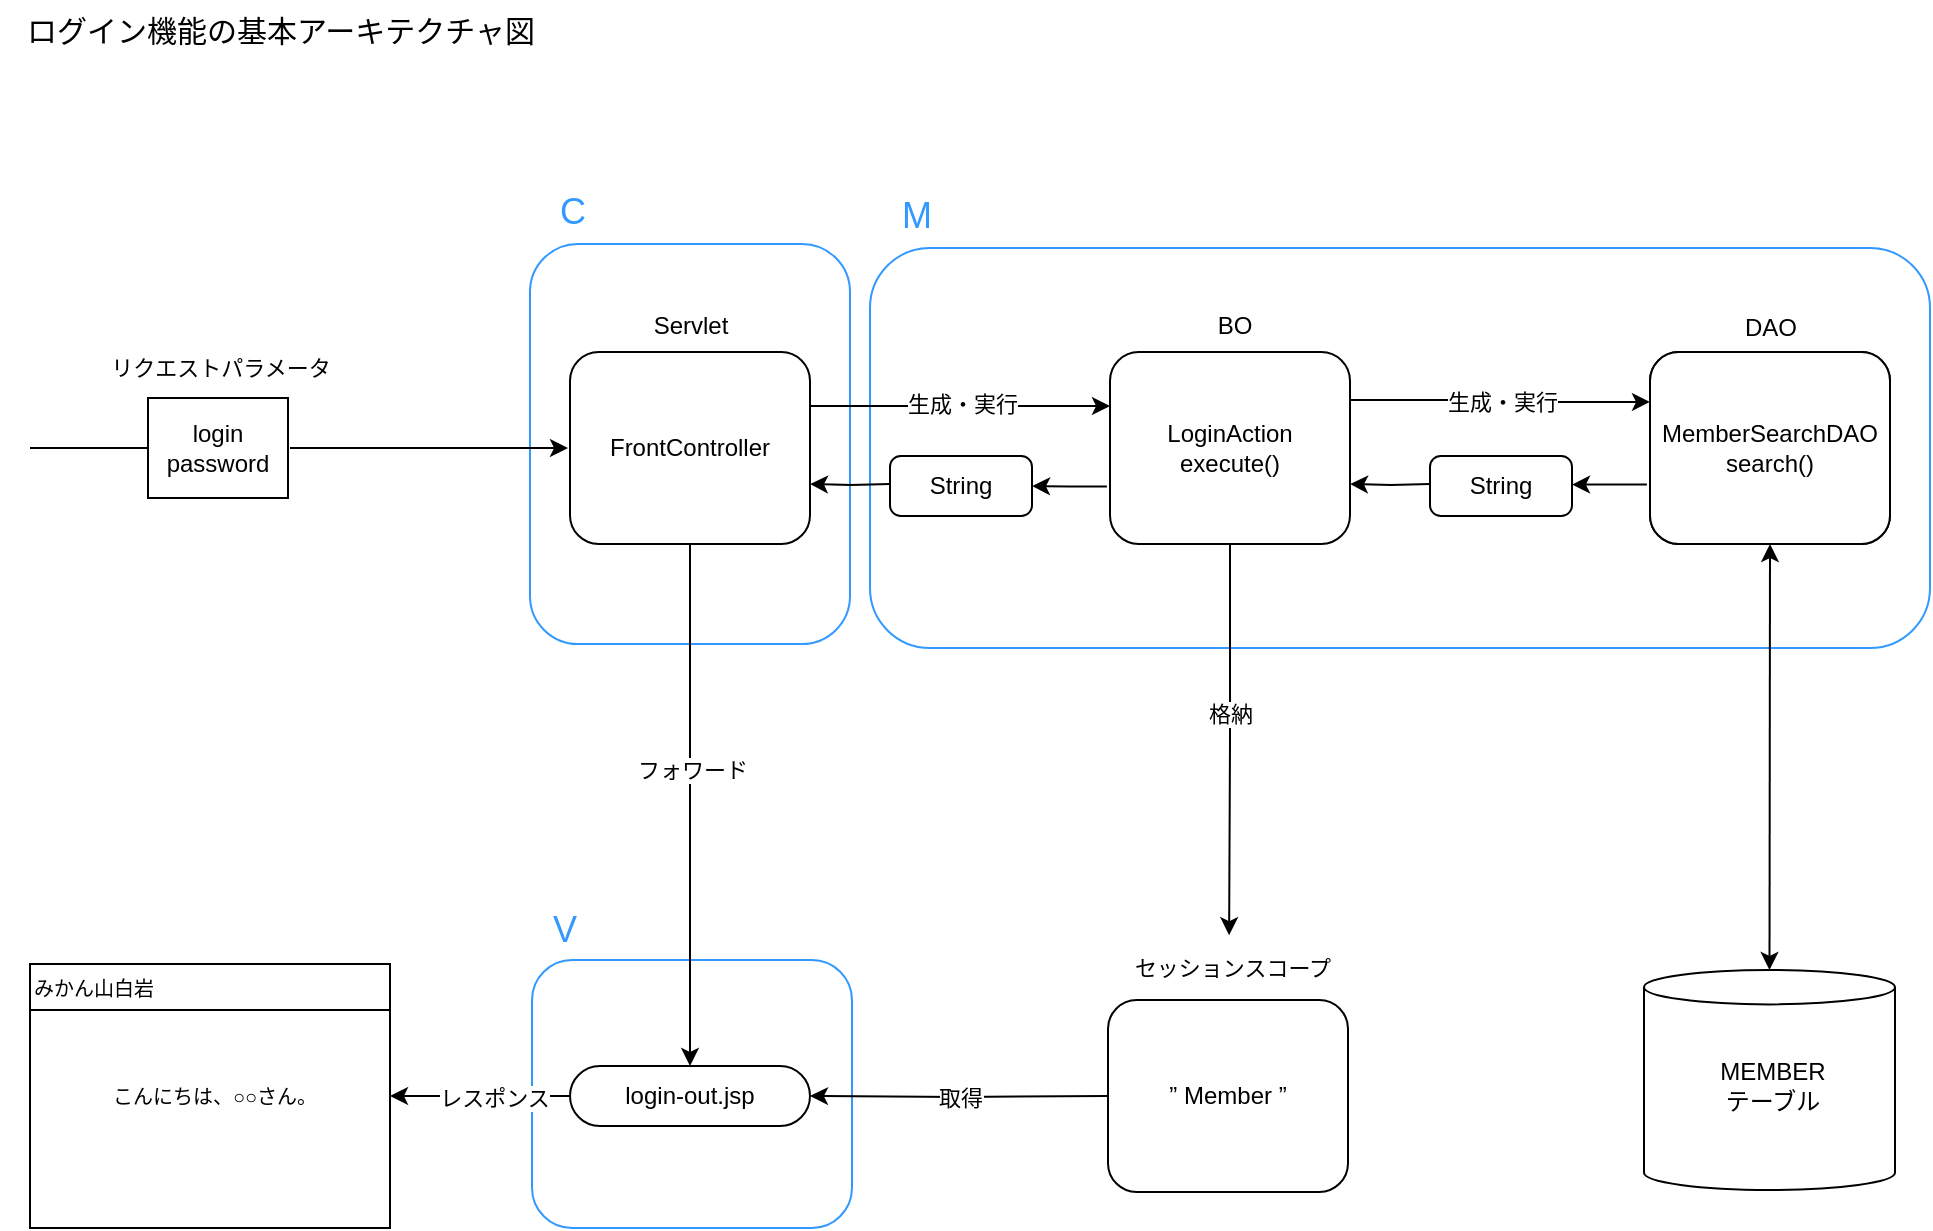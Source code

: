 <mxfile version="22.0.8" type="google">
  <diagram name="ページ1" id="vzQkFFJ61XkWbhYO3PDV">
    <mxGraphModel grid="1" page="1" gridSize="10" guides="1" tooltips="1" connect="1" arrows="1" fold="1" pageScale="1" pageWidth="1169" pageHeight="827" math="0" shadow="0">
      <root>
        <mxCell id="0" />
        <mxCell id="1" parent="0" />
        <mxCell id="z_bGwHd_6OMsOrJECzyn-67" value="" style="rounded=1;whiteSpace=wrap;html=1;strokeColor=#3399FF;" vertex="1" parent="1">
          <mxGeometry x="371" y="528" width="160" height="134" as="geometry" />
        </mxCell>
        <mxCell id="z_bGwHd_6OMsOrJECzyn-66" value="" style="rounded=1;whiteSpace=wrap;html=1;strokeColor=#3399FF;" vertex="1" parent="1">
          <mxGeometry x="540" y="172" width="530" height="200" as="geometry" />
        </mxCell>
        <mxCell id="z_bGwHd_6OMsOrJECzyn-65" value="" style="rounded=1;whiteSpace=wrap;html=1;strokeColor=#3399FF;" vertex="1" parent="1">
          <mxGeometry x="370" y="170" width="160" height="200" as="geometry" />
        </mxCell>
        <mxCell id="z_bGwHd_6OMsOrJECzyn-2" value="" style="edgeStyle=orthogonalEdgeStyle;rounded=0;orthogonalLoop=1;jettySize=auto;html=1;entryX=0;entryY=0.5;entryDx=0;entryDy=0;" edge="1" parent="1">
          <mxGeometry relative="1" as="geometry">
            <mxPoint x="389" y="272.0" as="targetPoint" />
            <mxPoint x="250" y="272" as="sourcePoint" />
          </mxGeometry>
        </mxCell>
        <mxCell id="gi2PvxMqB26ysi8tzB1R-29" value="login&lt;br&gt;password" style="rounded=0;whiteSpace=wrap;html=1;" vertex="1" parent="1">
          <mxGeometry x="179" y="247" width="70" height="50" as="geometry" />
        </mxCell>
        <mxCell id="gi2PvxMqB26ysi8tzB1R-30" value="&lt;font style=&quot;font-size: 11px;&quot;&gt;リクエストパラメータ&lt;/font&gt;" style="text;html=1;align=center;verticalAlign=middle;resizable=0;points=[];autosize=1;strokeColor=none;fillColor=none;" vertex="1" parent="1">
          <mxGeometry x="150" y="217" width="130" height="30" as="geometry" />
        </mxCell>
        <mxCell id="z_bGwHd_6OMsOrJECzyn-17" value="" style="edgeStyle=orthogonalEdgeStyle;rounded=0;orthogonalLoop=1;jettySize=auto;html=1;exitX=1;exitY=0.25;exitDx=0;exitDy=0;entryX=0;entryY=0.25;entryDx=0;entryDy=0;" edge="1" parent="1">
          <mxGeometry relative="1" as="geometry">
            <mxPoint x="660.0" y="251.0" as="targetPoint" />
            <mxPoint x="510.0" y="251.0" as="sourcePoint" />
          </mxGeometry>
        </mxCell>
        <mxCell id="z_bGwHd_6OMsOrJECzyn-18" value="生成・実行" style="edgeLabel;html=1;align=center;verticalAlign=middle;resizable=0;points=[];" connectable="0" vertex="1" parent="z_bGwHd_6OMsOrJECzyn-17">
          <mxGeometry x="0.191" y="-3" relative="1" as="geometry">
            <mxPoint x="-14" y="-4" as="offset" />
          </mxGeometry>
        </mxCell>
        <mxCell id="z_bGwHd_6OMsOrJECzyn-44" value="" style="edgeStyle=orthogonalEdgeStyle;rounded=0;orthogonalLoop=1;jettySize=auto;html=1;entryX=0.5;entryY=0;entryDx=0;entryDy=0;" edge="1" parent="1" source="z_bGwHd_6OMsOrJECzyn-1" target="z_bGwHd_6OMsOrJECzyn-43">
          <mxGeometry relative="1" as="geometry">
            <mxPoint x="450" y="400" as="targetPoint" />
          </mxGeometry>
        </mxCell>
        <mxCell id="z_bGwHd_6OMsOrJECzyn-45" value="フォワード" style="edgeLabel;html=1;align=center;verticalAlign=middle;resizable=0;points=[];" connectable="0" vertex="1" parent="z_bGwHd_6OMsOrJECzyn-44">
          <mxGeometry x="-0.138" y="1" relative="1" as="geometry">
            <mxPoint as="offset" />
          </mxGeometry>
        </mxCell>
        <mxCell id="z_bGwHd_6OMsOrJECzyn-1" value="FrontController" style="rounded=1;whiteSpace=wrap;html=1;" vertex="1" parent="1">
          <mxGeometry x="390" y="224" width="120" height="96" as="geometry" />
        </mxCell>
        <mxCell id="z_bGwHd_6OMsOrJECzyn-7" value="" style="edgeStyle=orthogonalEdgeStyle;rounded=0;orthogonalLoop=1;jettySize=auto;html=1;" edge="1" parent="1">
          <mxGeometry relative="1" as="geometry">
            <mxPoint x="550" y="290" as="sourcePoint" />
            <mxPoint x="510" y="290" as="targetPoint" />
          </mxGeometry>
        </mxCell>
        <mxCell id="z_bGwHd_6OMsOrJECzyn-8" value="MemberDAO.java&lt;br&gt;search()" style="rounded=1;whiteSpace=wrap;html=1;" vertex="1" parent="1">
          <mxGeometry x="930" y="224" width="120" height="96" as="geometry" />
        </mxCell>
        <mxCell id="z_bGwHd_6OMsOrJECzyn-23" value="" style="edgeStyle=orthogonalEdgeStyle;rounded=0;orthogonalLoop=1;jettySize=auto;html=1;exitX=-0.013;exitY=0.701;exitDx=0;exitDy=0;exitPerimeter=0;" edge="1" parent="1" source="z_bGwHd_6OMsOrJECzyn-5" target="z_bGwHd_6OMsOrJECzyn-13">
          <mxGeometry relative="1" as="geometry">
            <mxPoint x="658.44" y="290.296" as="sourcePoint" />
            <mxPoint x="621.0" y="290.0" as="targetPoint" />
          </mxGeometry>
        </mxCell>
        <mxCell id="z_bGwHd_6OMsOrJECzyn-42" value="" style="edgeStyle=orthogonalEdgeStyle;rounded=0;orthogonalLoop=1;jettySize=auto;html=1;entryX=0.488;entryY=-0.046;entryDx=0;entryDy=0;entryPerimeter=0;" edge="1" parent="1" source="z_bGwHd_6OMsOrJECzyn-5" target="gi2PvxMqB26ysi8tzB1R-98">
          <mxGeometry relative="1" as="geometry" />
        </mxCell>
        <mxCell id="z_bGwHd_6OMsOrJECzyn-49" value="格納" style="edgeLabel;html=1;align=center;verticalAlign=middle;resizable=0;points=[];" connectable="0" vertex="1" parent="z_bGwHd_6OMsOrJECzyn-42">
          <mxGeometry x="-0.138" relative="1" as="geometry">
            <mxPoint as="offset" />
          </mxGeometry>
        </mxCell>
        <mxCell id="z_bGwHd_6OMsOrJECzyn-5" value="LoginAction&lt;br&gt;execute()" style="rounded=1;whiteSpace=wrap;html=1;" vertex="1" parent="1">
          <mxGeometry x="660" y="224" width="120" height="96" as="geometry" />
        </mxCell>
        <mxCell id="z_bGwHd_6OMsOrJECzyn-10" value="Servlet" style="text;html=1;align=center;verticalAlign=middle;resizable=0;points=[];autosize=1;strokeColor=none;fillColor=none;" vertex="1" parent="1">
          <mxGeometry x="420" y="196" width="60" height="30" as="geometry" />
        </mxCell>
        <mxCell id="z_bGwHd_6OMsOrJECzyn-11" value="BO" style="text;html=1;align=center;verticalAlign=middle;resizable=0;points=[];autosize=1;strokeColor=none;fillColor=none;" vertex="1" parent="1">
          <mxGeometry x="702" y="196" width="40" height="30" as="geometry" />
        </mxCell>
        <mxCell id="z_bGwHd_6OMsOrJECzyn-12" value="DAO" style="text;html=1;align=center;verticalAlign=middle;resizable=0;points=[];autosize=1;strokeColor=none;fillColor=none;" vertex="1" parent="1">
          <mxGeometry x="965" y="197" width="50" height="30" as="geometry" />
        </mxCell>
        <mxCell id="z_bGwHd_6OMsOrJECzyn-13" value="String" style="rounded=1;whiteSpace=wrap;html=1;arcSize=18;" vertex="1" parent="1">
          <mxGeometry x="550" y="276" width="71" height="30" as="geometry" />
        </mxCell>
        <mxCell id="z_bGwHd_6OMsOrJECzyn-27" value="" style="edgeStyle=orthogonalEdgeStyle;rounded=0;orthogonalLoop=1;jettySize=auto;html=1;" edge="1" parent="1">
          <mxGeometry relative="1" as="geometry">
            <mxPoint x="820" y="290" as="sourcePoint" />
            <mxPoint x="780" y="290" as="targetPoint" />
          </mxGeometry>
        </mxCell>
        <mxCell id="z_bGwHd_6OMsOrJECzyn-28" value="" style="edgeStyle=orthogonalEdgeStyle;rounded=0;orthogonalLoop=1;jettySize=auto;html=1;exitX=-0.013;exitY=0.701;exitDx=0;exitDy=0;exitPerimeter=0;" edge="1" parent="1">
          <mxGeometry relative="1" as="geometry">
            <mxPoint x="928.44" y="290.296" as="sourcePoint" />
            <mxPoint x="891.0" y="290.0" as="targetPoint" />
          </mxGeometry>
        </mxCell>
        <mxCell id="z_bGwHd_6OMsOrJECzyn-29" value="MemberSearchDAO&lt;br&gt;search()" style="rounded=1;whiteSpace=wrap;html=1;" vertex="1" parent="1">
          <mxGeometry x="930" y="224" width="120" height="96" as="geometry" />
        </mxCell>
        <mxCell id="z_bGwHd_6OMsOrJECzyn-31" value="String" style="rounded=1;whiteSpace=wrap;html=1;arcSize=18;" vertex="1" parent="1">
          <mxGeometry x="820" y="276" width="71" height="30" as="geometry" />
        </mxCell>
        <mxCell id="z_bGwHd_6OMsOrJECzyn-35" value="" style="edgeStyle=orthogonalEdgeStyle;rounded=0;orthogonalLoop=1;jettySize=auto;html=1;entryX=0;entryY=0.26;entryDx=0;entryDy=0;entryPerimeter=0;exitX=1;exitY=0.25;exitDx=0;exitDy=0;" edge="1" parent="1" source="z_bGwHd_6OMsOrJECzyn-5" target="z_bGwHd_6OMsOrJECzyn-29">
          <mxGeometry relative="1" as="geometry">
            <mxPoint x="891" y="249.0" as="sourcePoint" />
          </mxGeometry>
        </mxCell>
        <mxCell id="z_bGwHd_6OMsOrJECzyn-40" value="生成・実行" style="edgeLabel;html=1;align=center;verticalAlign=middle;resizable=0;points=[];" connectable="0" vertex="1" parent="z_bGwHd_6OMsOrJECzyn-35">
          <mxGeometry x="0.011" relative="1" as="geometry">
            <mxPoint as="offset" />
          </mxGeometry>
        </mxCell>
        <mxCell id="z_bGwHd_6OMsOrJECzyn-38" value="" style="endArrow=none;html=1;rounded=0;entryX=0;entryY=0.5;entryDx=0;entryDy=0;" edge="1" parent="1" target="gi2PvxMqB26ysi8tzB1R-29">
          <mxGeometry width="50" height="50" relative="1" as="geometry">
            <mxPoint x="120" y="272" as="sourcePoint" />
            <mxPoint x="145" y="271.78" as="targetPoint" />
          </mxGeometry>
        </mxCell>
        <mxCell id="z_bGwHd_6OMsOrJECzyn-52" value="" style="edgeStyle=orthogonalEdgeStyle;rounded=0;orthogonalLoop=1;jettySize=auto;html=1;entryX=1;entryY=0.5;entryDx=0;entryDy=0;" edge="1" parent="1" source="z_bGwHd_6OMsOrJECzyn-43" target="z_bGwHd_6OMsOrJECzyn-50">
          <mxGeometry relative="1" as="geometry">
            <mxPoint x="310" y="596" as="targetPoint" />
          </mxGeometry>
        </mxCell>
        <mxCell id="z_bGwHd_6OMsOrJECzyn-53" value="レスポンス" style="edgeLabel;html=1;align=center;verticalAlign=middle;resizable=0;points=[];" connectable="0" vertex="1" parent="z_bGwHd_6OMsOrJECzyn-52">
          <mxGeometry x="-0.152" y="1" relative="1" as="geometry">
            <mxPoint as="offset" />
          </mxGeometry>
        </mxCell>
        <mxCell id="z_bGwHd_6OMsOrJECzyn-43" value="login-out.jsp" style="rounded=1;whiteSpace=wrap;html=1;arcSize=50;" vertex="1" parent="1">
          <mxGeometry x="390" y="581" width="120" height="30" as="geometry" />
        </mxCell>
        <mxCell id="z_bGwHd_6OMsOrJECzyn-46" value="" style="edgeStyle=orthogonalEdgeStyle;rounded=0;orthogonalLoop=1;jettySize=auto;html=1;entryX=1;entryY=0.5;entryDx=0;entryDy=0;" edge="1" parent="1" target="z_bGwHd_6OMsOrJECzyn-43">
          <mxGeometry relative="1" as="geometry">
            <mxPoint x="578.5" y="596" as="targetPoint" />
            <mxPoint x="658.5" y="596" as="sourcePoint" />
          </mxGeometry>
        </mxCell>
        <mxCell id="z_bGwHd_6OMsOrJECzyn-47" value="取得" style="edgeLabel;html=1;align=center;verticalAlign=middle;resizable=0;points=[];" connectable="0" vertex="1" parent="z_bGwHd_6OMsOrJECzyn-46">
          <mxGeometry x="-0.009" relative="1" as="geometry">
            <mxPoint as="offset" />
          </mxGeometry>
        </mxCell>
        <mxCell id="z_bGwHd_6OMsOrJECzyn-50" value="&lt;div style=&quot;&quot;&gt;&lt;span style=&quot;font-weight: normal; background-color: initial;&quot;&gt;&lt;font style=&quot;font-size: 10px;&quot;&gt;みかん山白岩&lt;/font&gt;&lt;/span&gt;&lt;/div&gt;" style="swimlane;whiteSpace=wrap;html=1;align=left;" vertex="1" parent="1">
          <mxGeometry x="120" y="530" width="180" height="132" as="geometry" />
        </mxCell>
        <mxCell id="z_bGwHd_6OMsOrJECzyn-51" value="&lt;font style=&quot;font-size: 10px;&quot;&gt;こんにちは、○○さん。&lt;/font&gt;" style="text;html=1;align=center;verticalAlign=middle;resizable=0;points=[];autosize=1;strokeColor=none;fillColor=none;" vertex="1" parent="z_bGwHd_6OMsOrJECzyn-50">
          <mxGeometry x="27" y="51" width="130" height="30" as="geometry" />
        </mxCell>
        <mxCell id="z_bGwHd_6OMsOrJECzyn-63" value="" style="endArrow=classic;startArrow=classic;html=1;rounded=0;exitX=0.5;exitY=1;exitDx=0;exitDy=0;entryX=0.5;entryY=0;entryDx=0;entryDy=0;entryPerimeter=0;" edge="1" parent="1" source="z_bGwHd_6OMsOrJECzyn-29" target="z_bGwHd_6OMsOrJECzyn-57">
          <mxGeometry width="50" height="50" relative="1" as="geometry">
            <mxPoint x="990" y="380" as="sourcePoint" />
            <mxPoint x="990" y="430" as="targetPoint" />
          </mxGeometry>
        </mxCell>
        <mxCell id="gi2PvxMqB26ysi8tzB1R-98" value="&lt;font style=&quot;font-size: 11px;&quot;&gt;セッションスコープ&lt;/font&gt;" style="text;html=1;align=center;verticalAlign=middle;resizable=0;points=[];autosize=1;strokeColor=none;fillColor=none;" vertex="1" parent="1">
          <mxGeometry x="661" y="517" width="120" height="30" as="geometry" />
        </mxCell>
        <mxCell id="z_bGwHd_6OMsOrJECzyn-64" value="” Member ”" style="rounded=1;whiteSpace=wrap;html=1;" vertex="1" parent="1">
          <mxGeometry x="659" y="548" width="120" height="96" as="geometry" />
        </mxCell>
        <mxCell id="z_bGwHd_6OMsOrJECzyn-57" value="" style="shape=cylinder3;whiteSpace=wrap;html=1;boundedLbl=1;backgroundOutline=1;size=8.595;" vertex="1" parent="1">
          <mxGeometry x="927" y="533" width="125.5" height="110" as="geometry" />
        </mxCell>
        <mxCell id="z_bGwHd_6OMsOrJECzyn-59" value="MEMBER&lt;br&gt;テーブル" style="text;html=1;align=center;verticalAlign=middle;resizable=0;points=[];autosize=1;strokeColor=none;fillColor=none;" vertex="1" parent="1">
          <mxGeometry x="951" y="571" width="80" height="40" as="geometry" />
        </mxCell>
        <mxCell id="z_bGwHd_6OMsOrJECzyn-68" value="&lt;font color=&quot;#3399ff&quot;&gt;&lt;span style=&quot;font-size: 18px;&quot;&gt;C&lt;br&gt;&lt;/span&gt;&lt;/font&gt;" style="text;html=1;align=center;verticalAlign=middle;resizable=0;points=[];autosize=1;strokeColor=none;fillColor=none;" vertex="1" parent="1">
          <mxGeometry x="371" y="134" width="40" height="40" as="geometry" />
        </mxCell>
        <mxCell id="z_bGwHd_6OMsOrJECzyn-69" value="&lt;font color=&quot;#3399ff&quot;&gt;&lt;span style=&quot;font-size: 18px;&quot;&gt;M&lt;/span&gt;&lt;/font&gt;" style="text;html=1;align=center;verticalAlign=middle;resizable=0;points=[];autosize=1;strokeColor=none;fillColor=none;" vertex="1" parent="1">
          <mxGeometry x="543" y="136" width="40" height="40" as="geometry" />
        </mxCell>
        <mxCell id="z_bGwHd_6OMsOrJECzyn-70" value="&lt;font color=&quot;#3399ff&quot;&gt;&lt;span style=&quot;font-size: 18px;&quot;&gt;V&lt;/span&gt;&lt;/font&gt;" style="text;html=1;align=center;verticalAlign=middle;resizable=0;points=[];autosize=1;strokeColor=none;fillColor=none;" vertex="1" parent="1">
          <mxGeometry x="367" y="493" width="40" height="40" as="geometry" />
        </mxCell>
        <mxCell id="1jdFeHsh780dLRkawK3Y-1" value="&lt;font style=&quot;font-size: 15px;&quot;&gt;ログイン機能の基本アーキテクチャ図&lt;/font&gt;" style="text;html=1;align=center;verticalAlign=middle;resizable=0;points=[];autosize=1;strokeColor=none;fillColor=none;" vertex="1" parent="1">
          <mxGeometry x="105" y="48" width="280" height="30" as="geometry" />
        </mxCell>
      </root>
    </mxGraphModel>
  </diagram>
</mxfile>
